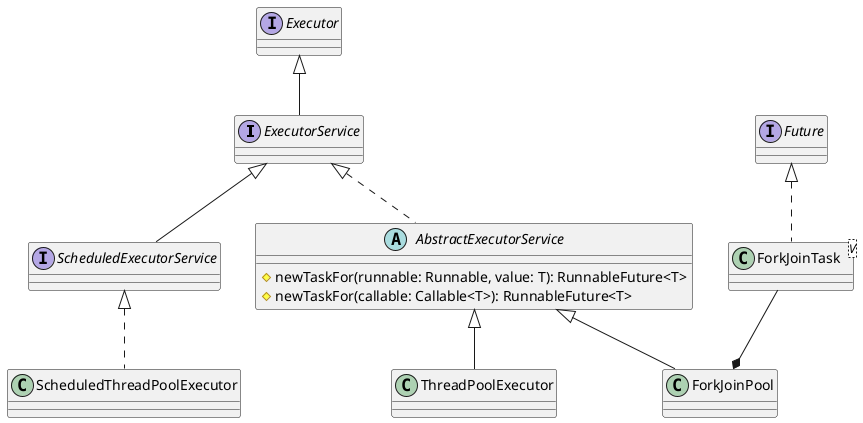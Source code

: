 @startuml executor-classes

interface ExecutorService extends Executor

abstract class AbstractExecutorService implements ExecutorService {
    #newTaskFor(runnable: Runnable, value: T): RunnableFuture<T>
    #newTaskFor(callable: Callable<T>): RunnableFuture<T>
}

class ForkJoinPool extends AbstractExecutorService
class ThreadPoolExecutor extends AbstractExecutorService

class ForkJoinTask<V> implements Future
ForkJoinPool *-up- ForkJoinTask

interface ScheduledExecutorService extends ExecutorService

class ScheduledThreadPoolExecutor implements ScheduledExecutorService

@enduml